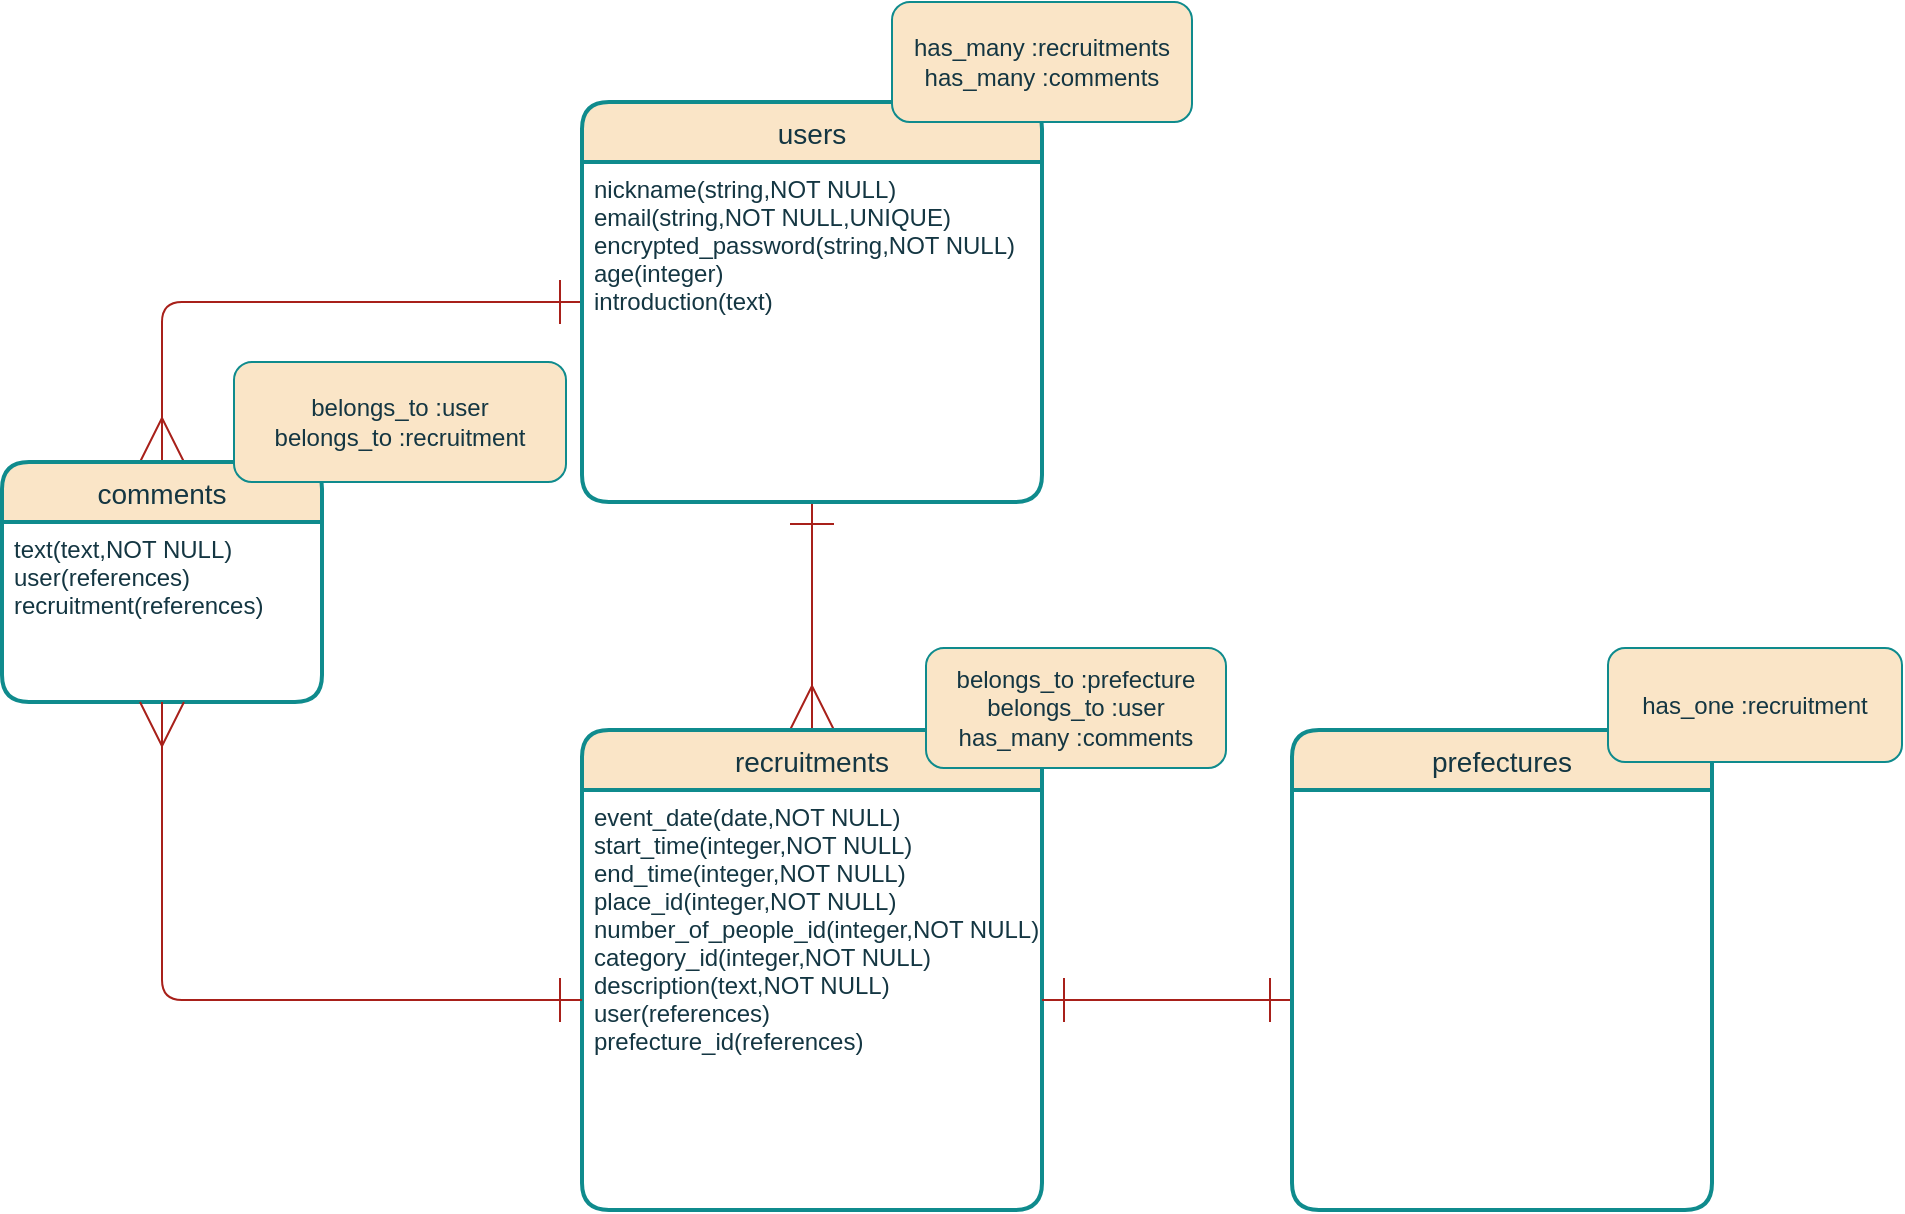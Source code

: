 <mxfile>
    <diagram id="eClYVWL9r5nxT3s1cYDn" name="ページ1">
        <mxGraphModel dx="1208" dy="576" grid="0" gridSize="10" guides="1" tooltips="1" connect="1" arrows="1" fold="1" page="0" pageScale="1" pageWidth="1169" pageHeight="827" background="#ffffff" math="0" shadow="0">
            <root>
                <mxCell id="0"/>
                <mxCell id="1" parent="0"/>
                <mxCell id="2" style="edgeStyle=orthogonalEdgeStyle;orthogonalLoop=1;jettySize=auto;html=1;exitX=0.5;exitY=1;exitDx=0;exitDy=0;entryX=0.5;entryY=0;entryDx=0;entryDy=0;startArrow=ERone;startFill=0;startSize=20;endArrow=ERmany;endFill=0;endSize=20;strokeColor=#A8201A;fontColor=#143642;labelBackgroundColor=#DAD2D8;" parent="1" source="4" target="6" edge="1">
                    <mxGeometry relative="1" as="geometry"/>
                </mxCell>
                <mxCell id="3" style="edgeStyle=orthogonalEdgeStyle;orthogonalLoop=1;jettySize=auto;html=1;exitX=0;exitY=0.5;exitDx=0;exitDy=0;entryX=0.5;entryY=0;entryDx=0;entryDy=0;startArrow=ERone;startFill=0;startSize=20;endArrow=ERmany;endFill=0;endSize=20;strokeColor=#A8201A;fontColor=#143642;labelBackgroundColor=#DAD2D8;" parent="1" source="4" target="11" edge="1">
                    <mxGeometry relative="1" as="geometry"/>
                </mxCell>
                <mxCell id="4" value="users" style="swimlane;childLayout=stackLayout;horizontal=1;startSize=30;horizontalStack=0;fontSize=14;fontStyle=0;strokeWidth=2;resizeParent=0;resizeLast=1;shadow=0;dashed=0;align=center;fillColor=#FAE5C7;strokeColor=#0F8B8D;fontColor=#143642;rounded=1;" parent="1" vertex="1">
                    <mxGeometry x="350" y="140" width="230" height="200" as="geometry"/>
                </mxCell>
                <mxCell id="5" value="nickname(string,NOT NULL)&#10;email(string,NOT NULL,UNIQUE)&#10;encrypted_password(string,NOT NULL)&#10;age(integer)&#10;introduction(text)&#10;" style="align=left;strokeColor=none;fillColor=none;spacingLeft=4;fontSize=12;verticalAlign=top;resizable=0;rotatable=0;part=1;fontColor=#143642;rounded=1;" parent="4" vertex="1">
                    <mxGeometry y="30" width="230" height="170" as="geometry"/>
                </mxCell>
                <mxCell id="6" value="recruitments" style="swimlane;childLayout=stackLayout;horizontal=1;startSize=30;horizontalStack=0;fontSize=14;fontStyle=0;strokeWidth=2;resizeParent=0;resizeLast=1;shadow=0;dashed=0;align=center;fillColor=#FAE5C7;strokeColor=#0F8B8D;fontColor=#143642;rounded=1;" parent="1" vertex="1">
                    <mxGeometry x="350" y="454" width="230" height="240" as="geometry"/>
                </mxCell>
                <mxCell id="7" value="event_date(date,NOT NULL)&#10;start_time(integer,NOT NULL)&#10;end_time(integer,NOT NULL)&#10;place_id(integer,NOT NULL)&#10;number_of_people_id(integer,NOT NULL)&#10;category_id(integer,NOT NULL)&#10;description(text,NOT NULL)&#10;user(references)&#10;prefecture_id(references)&#10;&#10;&#10;&#10;" style="align=left;strokeColor=none;fillColor=none;spacingLeft=4;fontSize=12;verticalAlign=top;resizable=0;rotatable=0;part=1;fontColor=#143642;rounded=1;" parent="6" vertex="1">
                    <mxGeometry y="30" width="230" height="210" as="geometry"/>
                </mxCell>
                <mxCell id="10" style="edgeStyle=orthogonalEdgeStyle;orthogonalLoop=1;jettySize=auto;html=1;exitX=1;exitY=0.5;exitDx=0;exitDy=0;entryX=0;entryY=0.5;entryDx=0;entryDy=0;startArrow=ERone;startFill=0;endArrow=ERone;endFill=0;endSize=20;startSize=20;strokeColor=#A8201A;fontColor=#143642;labelBackgroundColor=#DAD2D8;" parent="1" source="7" edge="1">
                    <mxGeometry relative="1" as="geometry">
                        <mxPoint x="705" y="589" as="targetPoint"/>
                        <Array as="points">
                            <mxPoint x="643" y="589"/>
                            <mxPoint x="643" y="589"/>
                        </Array>
                    </mxGeometry>
                </mxCell>
                <mxCell id="11" value="comments" style="swimlane;childLayout=stackLayout;horizontal=1;startSize=30;horizontalStack=0;fontSize=14;fontStyle=0;strokeWidth=2;resizeParent=0;resizeLast=1;shadow=0;dashed=0;align=center;fillColor=#FAE5C7;strokeColor=#0F8B8D;fontColor=#143642;rounded=1;" parent="1" vertex="1">
                    <mxGeometry x="60" y="320" width="160" height="120" as="geometry"/>
                </mxCell>
                <mxCell id="12" value="text(text,NOT NULL)&#10;user(references)&#10;recruitment(references)" style="align=left;strokeColor=none;fillColor=none;spacingLeft=4;fontSize=12;verticalAlign=top;resizable=0;rotatable=0;part=1;fontColor=#143642;rounded=1;" parent="11" vertex="1">
                    <mxGeometry y="30" width="160" height="90" as="geometry"/>
                </mxCell>
                <mxCell id="13" style="edgeStyle=orthogonalEdgeStyle;orthogonalLoop=1;jettySize=auto;html=1;exitX=0;exitY=0.5;exitDx=0;exitDy=0;entryX=0.5;entryY=1;entryDx=0;entryDy=0;startArrow=ERone;startFill=0;startSize=20;endArrow=ERmany;endFill=0;endSize=20;strokeColor=#A8201A;fontColor=#143642;labelBackgroundColor=#DAD2D8;" parent="1" source="7" target="12" edge="1">
                    <mxGeometry relative="1" as="geometry"/>
                </mxCell>
                <UserObject label="belongs_to :prefecture&lt;br&gt;belongs_to :user&lt;br&gt;has_many :comments" treeRoot="1" id="14">
                    <mxCell style="whiteSpace=wrap;html=1;align=center;treeFolding=1;treeMoving=1;newEdgeStyle={&quot;edgeStyle&quot;:&quot;elbowEdgeStyle&quot;,&quot;startArrow&quot;:&quot;none&quot;,&quot;endArrow&quot;:&quot;none&quot;};fillColor=#FAE5C7;strokeColor=#0F8B8D;fontColor=#143642;rounded=1;" parent="1" vertex="1">
                        <mxGeometry x="522" y="413" width="150" height="60" as="geometry"/>
                    </mxCell>
                </UserObject>
                <UserObject label="has_many :recruitments&lt;br&gt;has_many :comments" treeRoot="1" id="16">
                    <mxCell style="whiteSpace=wrap;html=1;align=center;treeFolding=1;treeMoving=1;newEdgeStyle={&quot;edgeStyle&quot;:&quot;elbowEdgeStyle&quot;,&quot;startArrow&quot;:&quot;none&quot;,&quot;endArrow&quot;:&quot;none&quot;};fillColor=#FAE5C7;strokeColor=#0F8B8D;fontColor=#143642;rounded=1;" parent="1" vertex="1">
                        <mxGeometry x="505" y="90" width="150" height="60" as="geometry"/>
                    </mxCell>
                </UserObject>
                <UserObject label="belongs_to :user&lt;br&gt;belongs_to :recruitment" treeRoot="1" id="17">
                    <mxCell style="whiteSpace=wrap;html=1;align=center;treeFolding=1;treeMoving=1;newEdgeStyle={&quot;edgeStyle&quot;:&quot;elbowEdgeStyle&quot;,&quot;startArrow&quot;:&quot;none&quot;,&quot;endArrow&quot;:&quot;none&quot;};fillColor=#FAE5C7;strokeColor=#0F8B8D;fontColor=#143642;rounded=1;" parent="1" vertex="1">
                        <mxGeometry x="176" y="270" width="166" height="60" as="geometry"/>
                    </mxCell>
                </UserObject>
                <mxCell id="19" value="prefectures" style="swimlane;childLayout=stackLayout;horizontal=1;startSize=30;horizontalStack=0;fontSize=14;fontStyle=0;strokeWidth=2;resizeParent=0;resizeLast=1;shadow=0;dashed=0;align=center;fillColor=#FAE5C7;strokeColor=#0F8B8D;fontColor=#143642;rounded=1;" parent="1" vertex="1">
                    <mxGeometry x="705" y="454" width="210" height="240" as="geometry"/>
                </mxCell>
                <UserObject label="&lt;span&gt;has_one :recruitment&lt;br&gt;&lt;/span&gt;" treeRoot="1" id="22">
                    <mxCell style="whiteSpace=wrap;html=1;align=center;treeFolding=1;treeMoving=1;newEdgeStyle={&quot;edgeStyle&quot;:&quot;elbowEdgeStyle&quot;,&quot;startArrow&quot;:&quot;none&quot;,&quot;endArrow&quot;:&quot;none&quot;};fillColor=#FAE5C7;strokeColor=#0F8B8D;fontColor=#143642;rounded=1;" parent="1" vertex="1">
                        <mxGeometry x="863" y="413" width="147" height="57" as="geometry"/>
                    </mxCell>
                </UserObject>
            </root>
        </mxGraphModel>
    </diagram>
</mxfile>